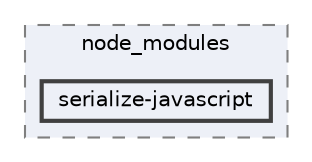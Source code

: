 digraph "pkiclassroomrescheduler/src/main/frontend/node_modules/serialize-javascript"
{
 // LATEX_PDF_SIZE
  bgcolor="transparent";
  edge [fontname=Helvetica,fontsize=10,labelfontname=Helvetica,labelfontsize=10];
  node [fontname=Helvetica,fontsize=10,shape=box,height=0.2,width=0.4];
  compound=true
  subgraph clusterdir_72953eda66ccb3a2722c28e1c3e6c23b {
    graph [ bgcolor="#edf0f7", pencolor="grey50", label="node_modules", fontname=Helvetica,fontsize=10 style="filled,dashed", URL="dir_72953eda66ccb3a2722c28e1c3e6c23b.html",tooltip=""]
  dir_8e9832c62f654d2b15d1d88ced512cce [label="serialize-javascript", fillcolor="#edf0f7", color="grey25", style="filled,bold", URL="dir_8e9832c62f654d2b15d1d88ced512cce.html",tooltip=""];
  }
}
